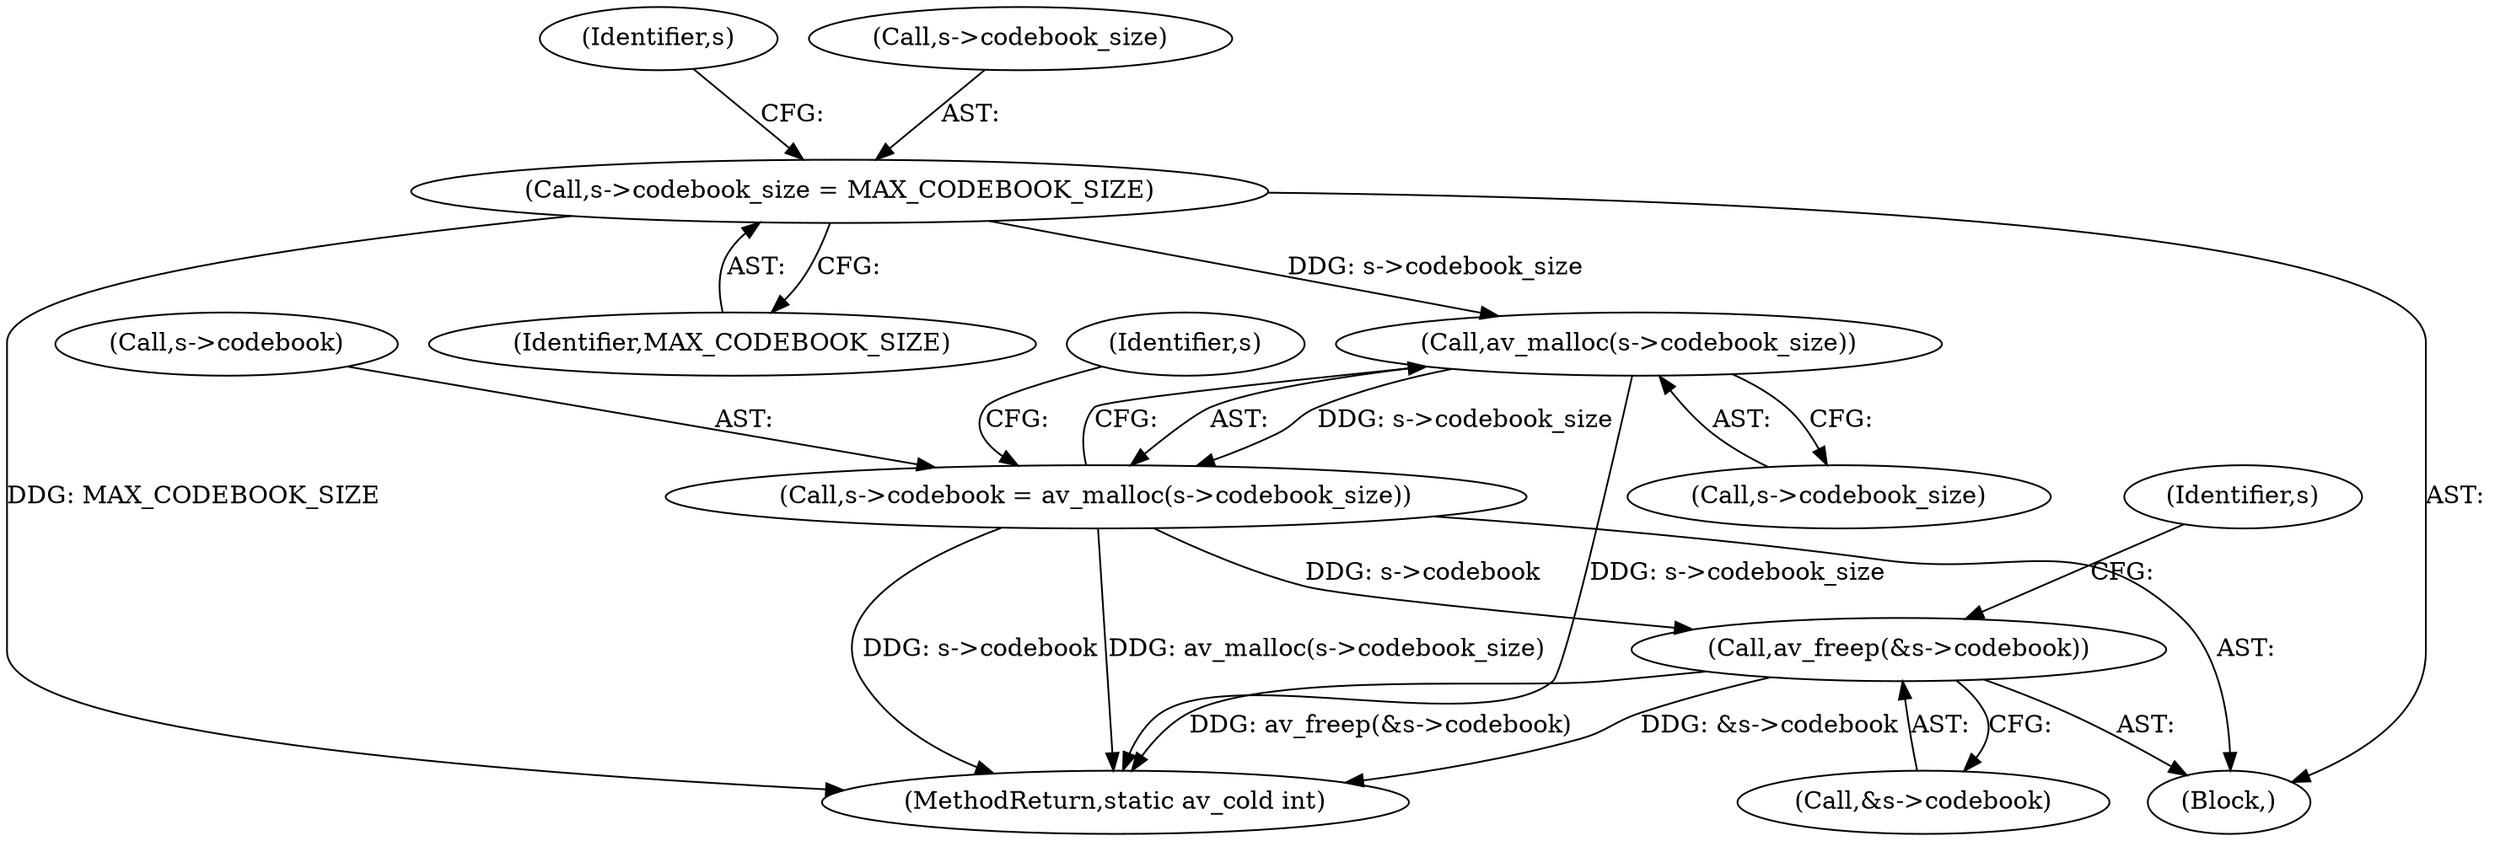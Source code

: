 digraph "0_libav_58b2e0f0f2fc96c1158e04f8aba95cbe6157a1a3@API" {
"1000303" [label="(Call,av_malloc(s->codebook_size))"];
"1000294" [label="(Call,s->codebook_size = MAX_CODEBOOK_SIZE)"];
"1000299" [label="(Call,s->codebook = av_malloc(s->codebook_size))"];
"1000430" [label="(Call,av_freep(&s->codebook))"];
"1000299" [label="(Call,s->codebook = av_malloc(s->codebook_size))"];
"1000294" [label="(Call,s->codebook_size = MAX_CODEBOOK_SIZE)"];
"1000303" [label="(Call,av_malloc(s->codebook_size))"];
"1000304" [label="(Call,s->codebook_size)"];
"1000301" [label="(Identifier,s)"];
"1000448" [label="(MethodReturn,static av_cold int)"];
"1000298" [label="(Identifier,MAX_CODEBOOK_SIZE)"];
"1000431" [label="(Call,&s->codebook)"];
"1000295" [label="(Call,s->codebook_size)"];
"1000438" [label="(Identifier,s)"];
"1000309" [label="(Identifier,s)"];
"1000430" [label="(Call,av_freep(&s->codebook))"];
"1000109" [label="(Block,)"];
"1000300" [label="(Call,s->codebook)"];
"1000303" -> "1000299"  [label="AST: "];
"1000303" -> "1000304"  [label="CFG: "];
"1000304" -> "1000303"  [label="AST: "];
"1000299" -> "1000303"  [label="CFG: "];
"1000303" -> "1000448"  [label="DDG: s->codebook_size"];
"1000303" -> "1000299"  [label="DDG: s->codebook_size"];
"1000294" -> "1000303"  [label="DDG: s->codebook_size"];
"1000294" -> "1000109"  [label="AST: "];
"1000294" -> "1000298"  [label="CFG: "];
"1000295" -> "1000294"  [label="AST: "];
"1000298" -> "1000294"  [label="AST: "];
"1000301" -> "1000294"  [label="CFG: "];
"1000294" -> "1000448"  [label="DDG: MAX_CODEBOOK_SIZE"];
"1000299" -> "1000109"  [label="AST: "];
"1000300" -> "1000299"  [label="AST: "];
"1000309" -> "1000299"  [label="CFG: "];
"1000299" -> "1000448"  [label="DDG: av_malloc(s->codebook_size)"];
"1000299" -> "1000448"  [label="DDG: s->codebook"];
"1000299" -> "1000430"  [label="DDG: s->codebook"];
"1000430" -> "1000109"  [label="AST: "];
"1000430" -> "1000431"  [label="CFG: "];
"1000431" -> "1000430"  [label="AST: "];
"1000438" -> "1000430"  [label="CFG: "];
"1000430" -> "1000448"  [label="DDG: &s->codebook"];
"1000430" -> "1000448"  [label="DDG: av_freep(&s->codebook)"];
}
